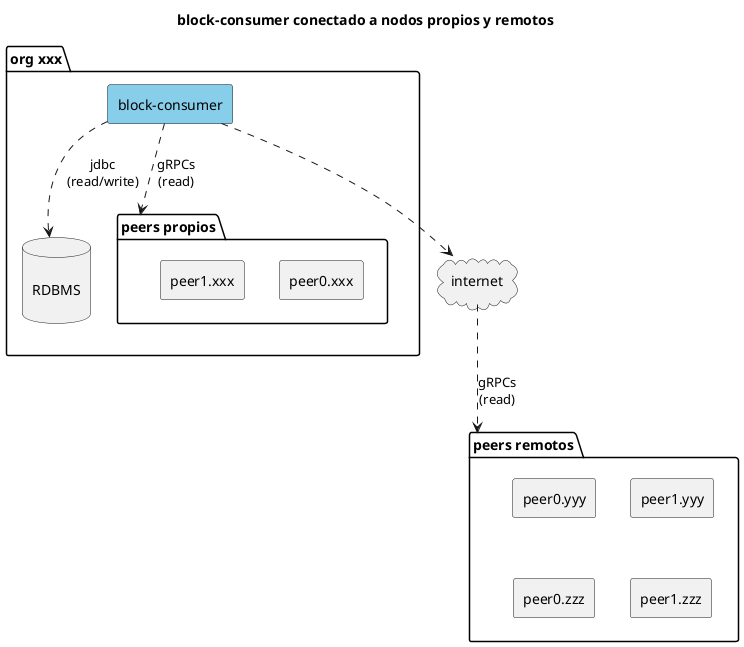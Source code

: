 @startuml block-consumer-deploy-1

title block-consumer conectado a nodos propios y remotos

skinparam componentStyle rectangle

package "peers remotos" as remotos {
    [peer0.yyy]
    [peer1.yyy]
    [peer0.zzz]
    [peer1.zzz]
}

package "org xxx" as orgxxx {
    component [block-consumer] as BlockConsumer #SkyBlue
    database "\nRDBMS\n" as db
    package "peers propios" as locales {
    [peer0.xxx]
    [peer1.xxx]
}
}

cloud internet

BlockConsumer ..> locales : gRPCs\n(read)
BlockConsumer ..> internet
BlockConsumer ..> db : jdbc\n(read/write)
internet ..> remotos : gRPCs\n(read)

@enduml
